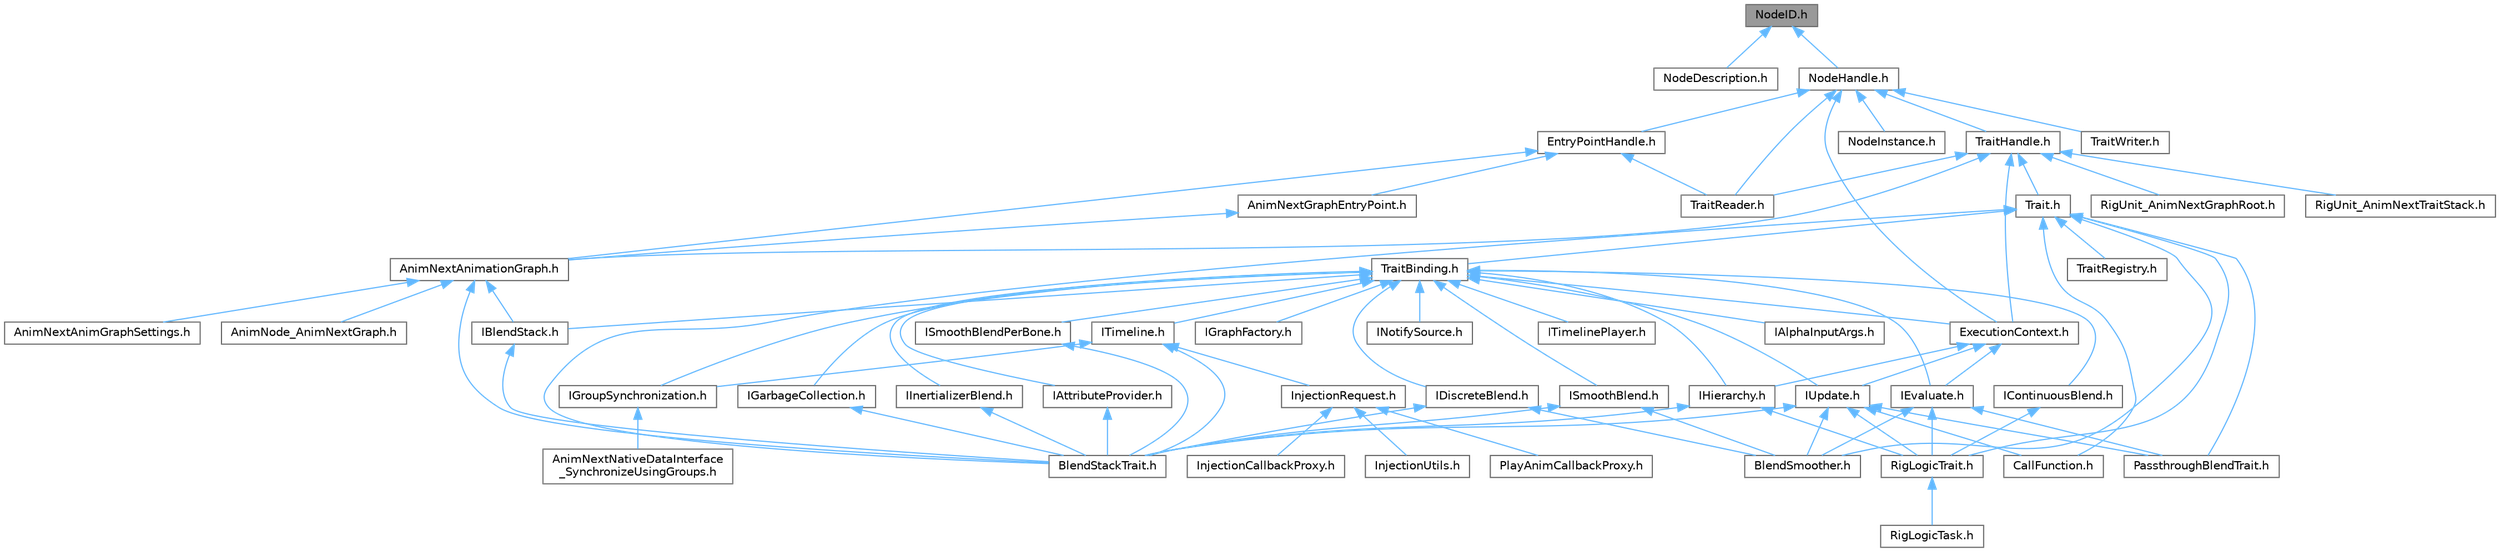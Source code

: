 digraph "NodeID.h"
{
 // INTERACTIVE_SVG=YES
 // LATEX_PDF_SIZE
  bgcolor="transparent";
  edge [fontname=Helvetica,fontsize=10,labelfontname=Helvetica,labelfontsize=10];
  node [fontname=Helvetica,fontsize=10,shape=box,height=0.2,width=0.4];
  Node1 [id="Node000001",label="NodeID.h",height=0.2,width=0.4,color="gray40", fillcolor="grey60", style="filled", fontcolor="black",tooltip=" "];
  Node1 -> Node2 [id="edge1_Node000001_Node000002",dir="back",color="steelblue1",style="solid",tooltip=" "];
  Node2 [id="Node000002",label="NodeDescription.h",height=0.2,width=0.4,color="grey40", fillcolor="white", style="filled",URL="$dd/df0/NodeDescription_8h.html",tooltip=" "];
  Node1 -> Node3 [id="edge2_Node000001_Node000003",dir="back",color="steelblue1",style="solid",tooltip=" "];
  Node3 [id="Node000003",label="NodeHandle.h",height=0.2,width=0.4,color="grey40", fillcolor="white", style="filled",URL="$d2/d9b/NodeHandle_8h.html",tooltip=" "];
  Node3 -> Node4 [id="edge3_Node000003_Node000004",dir="back",color="steelblue1",style="solid",tooltip=" "];
  Node4 [id="Node000004",label="EntryPointHandle.h",height=0.2,width=0.4,color="grey40", fillcolor="white", style="filled",URL="$d6/d62/EntryPointHandle_8h.html",tooltip=" "];
  Node4 -> Node5 [id="edge4_Node000004_Node000005",dir="back",color="steelblue1",style="solid",tooltip=" "];
  Node5 [id="Node000005",label="AnimNextAnimationGraph.h",height=0.2,width=0.4,color="grey40", fillcolor="white", style="filled",URL="$d4/dc3/AnimNextAnimationGraph_8h.html",tooltip=" "];
  Node5 -> Node6 [id="edge5_Node000005_Node000006",dir="back",color="steelblue1",style="solid",tooltip=" "];
  Node6 [id="Node000006",label="AnimNextAnimGraphSettings.h",height=0.2,width=0.4,color="grey40", fillcolor="white", style="filled",URL="$d9/da8/AnimNextAnimGraphSettings_8h.html",tooltip=" "];
  Node5 -> Node7 [id="edge6_Node000005_Node000007",dir="back",color="steelblue1",style="solid",tooltip=" "];
  Node7 [id="Node000007",label="AnimNode_AnimNextGraph.h",height=0.2,width=0.4,color="grey40", fillcolor="white", style="filled",URL="$d5/d20/AnimNode__AnimNextGraph_8h.html",tooltip=" "];
  Node5 -> Node8 [id="edge7_Node000005_Node000008",dir="back",color="steelblue1",style="solid",tooltip=" "];
  Node8 [id="Node000008",label="BlendStackTrait.h",height=0.2,width=0.4,color="grey40", fillcolor="white", style="filled",URL="$dd/dc9/BlendStackTrait_8h.html",tooltip=" "];
  Node5 -> Node9 [id="edge8_Node000005_Node000009",dir="back",color="steelblue1",style="solid",tooltip=" "];
  Node9 [id="Node000009",label="IBlendStack.h",height=0.2,width=0.4,color="grey40", fillcolor="white", style="filled",URL="$df/d73/IBlendStack_8h.html",tooltip=" "];
  Node9 -> Node8 [id="edge9_Node000009_Node000008",dir="back",color="steelblue1",style="solid",tooltip=" "];
  Node4 -> Node10 [id="edge10_Node000004_Node000010",dir="back",color="steelblue1",style="solid",tooltip=" "];
  Node10 [id="Node000010",label="AnimNextGraphEntryPoint.h",height=0.2,width=0.4,color="grey40", fillcolor="white", style="filled",URL="$db/d5b/AnimNextGraphEntryPoint_8h.html",tooltip=" "];
  Node10 -> Node5 [id="edge11_Node000010_Node000005",dir="back",color="steelblue1",style="solid",tooltip=" "];
  Node4 -> Node11 [id="edge12_Node000004_Node000011",dir="back",color="steelblue1",style="solid",tooltip=" "];
  Node11 [id="Node000011",label="TraitReader.h",height=0.2,width=0.4,color="grey40", fillcolor="white", style="filled",URL="$d9/d0d/TraitReader_8h.html",tooltip=" "];
  Node3 -> Node12 [id="edge13_Node000003_Node000012",dir="back",color="steelblue1",style="solid",tooltip=" "];
  Node12 [id="Node000012",label="ExecutionContext.h",height=0.2,width=0.4,color="grey40", fillcolor="white", style="filled",URL="$d2/da1/ExecutionContext_8h.html",tooltip=" "];
  Node12 -> Node13 [id="edge14_Node000012_Node000013",dir="back",color="steelblue1",style="solid",tooltip=" "];
  Node13 [id="Node000013",label="IEvaluate.h",height=0.2,width=0.4,color="grey40", fillcolor="white", style="filled",URL="$d8/d35/IEvaluate_8h.html",tooltip=" "];
  Node13 -> Node14 [id="edge15_Node000013_Node000014",dir="back",color="steelblue1",style="solid",tooltip=" "];
  Node14 [id="Node000014",label="BlendSmoother.h",height=0.2,width=0.4,color="grey40", fillcolor="white", style="filled",URL="$d8/d3e/BlendSmoother_8h.html",tooltip=" "];
  Node13 -> Node15 [id="edge16_Node000013_Node000015",dir="back",color="steelblue1",style="solid",tooltip=" "];
  Node15 [id="Node000015",label="PassthroughBlendTrait.h",height=0.2,width=0.4,color="grey40", fillcolor="white", style="filled",URL="$d7/d0b/PassthroughBlendTrait_8h.html",tooltip=" "];
  Node13 -> Node16 [id="edge17_Node000013_Node000016",dir="back",color="steelblue1",style="solid",tooltip=" "];
  Node16 [id="Node000016",label="RigLogicTrait.h",height=0.2,width=0.4,color="grey40", fillcolor="white", style="filled",URL="$d7/dfd/RigLogicTrait_8h.html",tooltip=" "];
  Node16 -> Node17 [id="edge18_Node000016_Node000017",dir="back",color="steelblue1",style="solid",tooltip=" "];
  Node17 [id="Node000017",label="RigLogicTask.h",height=0.2,width=0.4,color="grey40", fillcolor="white", style="filled",URL="$dd/de7/RigLogicTask_8h.html",tooltip=" "];
  Node12 -> Node18 [id="edge19_Node000012_Node000018",dir="back",color="steelblue1",style="solid",tooltip=" "];
  Node18 [id="Node000018",label="IHierarchy.h",height=0.2,width=0.4,color="grey40", fillcolor="white", style="filled",URL="$d6/d76/IHierarchy_8h.html",tooltip=" "];
  Node18 -> Node8 [id="edge20_Node000018_Node000008",dir="back",color="steelblue1",style="solid",tooltip=" "];
  Node18 -> Node16 [id="edge21_Node000018_Node000016",dir="back",color="steelblue1",style="solid",tooltip=" "];
  Node12 -> Node19 [id="edge22_Node000012_Node000019",dir="back",color="steelblue1",style="solid",tooltip=" "];
  Node19 [id="Node000019",label="IUpdate.h",height=0.2,width=0.4,color="grey40", fillcolor="white", style="filled",URL="$d9/d18/IUpdate_8h.html",tooltip=" "];
  Node19 -> Node14 [id="edge23_Node000019_Node000014",dir="back",color="steelblue1",style="solid",tooltip=" "];
  Node19 -> Node8 [id="edge24_Node000019_Node000008",dir="back",color="steelblue1",style="solid",tooltip=" "];
  Node19 -> Node20 [id="edge25_Node000019_Node000020",dir="back",color="steelblue1",style="solid",tooltip=" "];
  Node20 [id="Node000020",label="CallFunction.h",height=0.2,width=0.4,color="grey40", fillcolor="white", style="filled",URL="$d0/dcd/CallFunction_8h.html",tooltip=" "];
  Node19 -> Node15 [id="edge26_Node000019_Node000015",dir="back",color="steelblue1",style="solid",tooltip=" "];
  Node19 -> Node16 [id="edge27_Node000019_Node000016",dir="back",color="steelblue1",style="solid",tooltip=" "];
  Node3 -> Node21 [id="edge28_Node000003_Node000021",dir="back",color="steelblue1",style="solid",tooltip=" "];
  Node21 [id="Node000021",label="NodeInstance.h",height=0.2,width=0.4,color="grey40", fillcolor="white", style="filled",URL="$d2/d74/NodeInstance_8h.html",tooltip=" "];
  Node3 -> Node22 [id="edge29_Node000003_Node000022",dir="back",color="steelblue1",style="solid",tooltip=" "];
  Node22 [id="Node000022",label="TraitHandle.h",height=0.2,width=0.4,color="grey40", fillcolor="white", style="filled",URL="$d9/de7/TraitHandle_8h.html",tooltip=" "];
  Node22 -> Node5 [id="edge30_Node000022_Node000005",dir="back",color="steelblue1",style="solid",tooltip=" "];
  Node22 -> Node12 [id="edge31_Node000022_Node000012",dir="back",color="steelblue1",style="solid",tooltip=" "];
  Node22 -> Node23 [id="edge32_Node000022_Node000023",dir="back",color="steelblue1",style="solid",tooltip=" "];
  Node23 [id="Node000023",label="RigUnit_AnimNextGraphRoot.h",height=0.2,width=0.4,color="grey40", fillcolor="white", style="filled",URL="$db/db2/RigUnit__AnimNextGraphRoot_8h.html",tooltip=" "];
  Node22 -> Node24 [id="edge33_Node000022_Node000024",dir="back",color="steelblue1",style="solid",tooltip=" "];
  Node24 [id="Node000024",label="RigUnit_AnimNextTraitStack.h",height=0.2,width=0.4,color="grey40", fillcolor="white", style="filled",URL="$d0/d14/RigUnit__AnimNextTraitStack_8h.html",tooltip=" "];
  Node22 -> Node25 [id="edge34_Node000022_Node000025",dir="back",color="steelblue1",style="solid",tooltip=" "];
  Node25 [id="Node000025",label="Trait.h",height=0.2,width=0.4,color="grey40", fillcolor="white", style="filled",URL="$db/d1e/Trait_8h.html",tooltip=" "];
  Node25 -> Node14 [id="edge35_Node000025_Node000014",dir="back",color="steelblue1",style="solid",tooltip=" "];
  Node25 -> Node8 [id="edge36_Node000025_Node000008",dir="back",color="steelblue1",style="solid",tooltip=" "];
  Node25 -> Node20 [id="edge37_Node000025_Node000020",dir="back",color="steelblue1",style="solid",tooltip=" "];
  Node25 -> Node15 [id="edge38_Node000025_Node000015",dir="back",color="steelblue1",style="solid",tooltip=" "];
  Node25 -> Node16 [id="edge39_Node000025_Node000016",dir="back",color="steelblue1",style="solid",tooltip=" "];
  Node25 -> Node26 [id="edge40_Node000025_Node000026",dir="back",color="steelblue1",style="solid",tooltip=" "];
  Node26 [id="Node000026",label="TraitBinding.h",height=0.2,width=0.4,color="grey40", fillcolor="white", style="filled",URL="$d7/de2/TraitBinding_8h.html",tooltip=" "];
  Node26 -> Node12 [id="edge41_Node000026_Node000012",dir="back",color="steelblue1",style="solid",tooltip=" "];
  Node26 -> Node27 [id="edge42_Node000026_Node000027",dir="back",color="steelblue1",style="solid",tooltip=" "];
  Node27 [id="Node000027",label="IAlphaInputArgs.h",height=0.2,width=0.4,color="grey40", fillcolor="white", style="filled",URL="$d2/d7e/IAlphaInputArgs_8h.html",tooltip=" "];
  Node26 -> Node28 [id="edge43_Node000026_Node000028",dir="back",color="steelblue1",style="solid",tooltip=" "];
  Node28 [id="Node000028",label="IAttributeProvider.h",height=0.2,width=0.4,color="grey40", fillcolor="white", style="filled",URL="$dc/d22/IAttributeProvider_8h.html",tooltip=" "];
  Node28 -> Node8 [id="edge44_Node000028_Node000008",dir="back",color="steelblue1",style="solid",tooltip=" "];
  Node26 -> Node9 [id="edge45_Node000026_Node000009",dir="back",color="steelblue1",style="solid",tooltip=" "];
  Node26 -> Node29 [id="edge46_Node000026_Node000029",dir="back",color="steelblue1",style="solid",tooltip=" "];
  Node29 [id="Node000029",label="IContinuousBlend.h",height=0.2,width=0.4,color="grey40", fillcolor="white", style="filled",URL="$d6/d01/IContinuousBlend_8h.html",tooltip=" "];
  Node29 -> Node16 [id="edge47_Node000029_Node000016",dir="back",color="steelblue1",style="solid",tooltip=" "];
  Node26 -> Node30 [id="edge48_Node000026_Node000030",dir="back",color="steelblue1",style="solid",tooltip=" "];
  Node30 [id="Node000030",label="IDiscreteBlend.h",height=0.2,width=0.4,color="grey40", fillcolor="white", style="filled",URL="$d0/d07/IDiscreteBlend_8h.html",tooltip=" "];
  Node30 -> Node14 [id="edge49_Node000030_Node000014",dir="back",color="steelblue1",style="solid",tooltip=" "];
  Node30 -> Node8 [id="edge50_Node000030_Node000008",dir="back",color="steelblue1",style="solid",tooltip=" "];
  Node26 -> Node13 [id="edge51_Node000026_Node000013",dir="back",color="steelblue1",style="solid",tooltip=" "];
  Node26 -> Node31 [id="edge52_Node000026_Node000031",dir="back",color="steelblue1",style="solid",tooltip=" "];
  Node31 [id="Node000031",label="IGarbageCollection.h",height=0.2,width=0.4,color="grey40", fillcolor="white", style="filled",URL="$d9/d53/IGarbageCollection_8h.html",tooltip=" "];
  Node31 -> Node8 [id="edge53_Node000031_Node000008",dir="back",color="steelblue1",style="solid",tooltip=" "];
  Node26 -> Node32 [id="edge54_Node000026_Node000032",dir="back",color="steelblue1",style="solid",tooltip=" "];
  Node32 [id="Node000032",label="IGraphFactory.h",height=0.2,width=0.4,color="grey40", fillcolor="white", style="filled",URL="$d0/d51/IGraphFactory_8h.html",tooltip=" "];
  Node26 -> Node33 [id="edge55_Node000026_Node000033",dir="back",color="steelblue1",style="solid",tooltip=" "];
  Node33 [id="Node000033",label="IGroupSynchronization.h",height=0.2,width=0.4,color="grey40", fillcolor="white", style="filled",URL="$d0/dea/IGroupSynchronization_8h.html",tooltip=" "];
  Node33 -> Node34 [id="edge56_Node000033_Node000034",dir="back",color="steelblue1",style="solid",tooltip=" "];
  Node34 [id="Node000034",label="AnimNextNativeDataInterface\l_SynchronizeUsingGroups.h",height=0.2,width=0.4,color="grey40", fillcolor="white", style="filled",URL="$dd/d68/AnimNextNativeDataInterface__SynchronizeUsingGroups_8h.html",tooltip=" "];
  Node26 -> Node18 [id="edge57_Node000026_Node000018",dir="back",color="steelblue1",style="solid",tooltip=" "];
  Node26 -> Node35 [id="edge58_Node000026_Node000035",dir="back",color="steelblue1",style="solid",tooltip=" "];
  Node35 [id="Node000035",label="IInertializerBlend.h",height=0.2,width=0.4,color="grey40", fillcolor="white", style="filled",URL="$dc/d79/IInertializerBlend_8h.html",tooltip=" "];
  Node35 -> Node8 [id="edge59_Node000035_Node000008",dir="back",color="steelblue1",style="solid",tooltip=" "];
  Node26 -> Node36 [id="edge60_Node000026_Node000036",dir="back",color="steelblue1",style="solid",tooltip=" "];
  Node36 [id="Node000036",label="INotifySource.h",height=0.2,width=0.4,color="grey40", fillcolor="white", style="filled",URL="$d2/ddd/INotifySource_8h.html",tooltip=" "];
  Node26 -> Node37 [id="edge61_Node000026_Node000037",dir="back",color="steelblue1",style="solid",tooltip=" "];
  Node37 [id="Node000037",label="ISmoothBlend.h",height=0.2,width=0.4,color="grey40", fillcolor="white", style="filled",URL="$dd/d8f/ISmoothBlend_8h.html",tooltip=" "];
  Node37 -> Node14 [id="edge62_Node000037_Node000014",dir="back",color="steelblue1",style="solid",tooltip=" "];
  Node37 -> Node8 [id="edge63_Node000037_Node000008",dir="back",color="steelblue1",style="solid",tooltip=" "];
  Node26 -> Node38 [id="edge64_Node000026_Node000038",dir="back",color="steelblue1",style="solid",tooltip=" "];
  Node38 [id="Node000038",label="ISmoothBlendPerBone.h",height=0.2,width=0.4,color="grey40", fillcolor="white", style="filled",URL="$dc/dca/ISmoothBlendPerBone_8h.html",tooltip=" "];
  Node38 -> Node8 [id="edge65_Node000038_Node000008",dir="back",color="steelblue1",style="solid",tooltip=" "];
  Node26 -> Node39 [id="edge66_Node000026_Node000039",dir="back",color="steelblue1",style="solid",tooltip=" "];
  Node39 [id="Node000039",label="ITimeline.h",height=0.2,width=0.4,color="grey40", fillcolor="white", style="filled",URL="$d9/d1c/ITimeline_8h.html",tooltip=" "];
  Node39 -> Node8 [id="edge67_Node000039_Node000008",dir="back",color="steelblue1",style="solid",tooltip=" "];
  Node39 -> Node33 [id="edge68_Node000039_Node000033",dir="back",color="steelblue1",style="solid",tooltip=" "];
  Node39 -> Node40 [id="edge69_Node000039_Node000040",dir="back",color="steelblue1",style="solid",tooltip=" "];
  Node40 [id="Node000040",label="InjectionRequest.h",height=0.2,width=0.4,color="grey40", fillcolor="white", style="filled",URL="$df/d85/InjectionRequest_8h.html",tooltip=" "];
  Node40 -> Node41 [id="edge70_Node000040_Node000041",dir="back",color="steelblue1",style="solid",tooltip=" "];
  Node41 [id="Node000041",label="InjectionCallbackProxy.h",height=0.2,width=0.4,color="grey40", fillcolor="white", style="filled",URL="$d2/df7/InjectionCallbackProxy_8h.html",tooltip=" "];
  Node40 -> Node42 [id="edge71_Node000040_Node000042",dir="back",color="steelblue1",style="solid",tooltip=" "];
  Node42 [id="Node000042",label="InjectionUtils.h",height=0.2,width=0.4,color="grey40", fillcolor="white", style="filled",URL="$de/dca/InjectionUtils_8h.html",tooltip=" "];
  Node40 -> Node43 [id="edge72_Node000040_Node000043",dir="back",color="steelblue1",style="solid",tooltip=" "];
  Node43 [id="Node000043",label="PlayAnimCallbackProxy.h",height=0.2,width=0.4,color="grey40", fillcolor="white", style="filled",URL="$d9/dd0/PlayAnimCallbackProxy_8h.html",tooltip=" "];
  Node26 -> Node44 [id="edge73_Node000026_Node000044",dir="back",color="steelblue1",style="solid",tooltip=" "];
  Node44 [id="Node000044",label="ITimelinePlayer.h",height=0.2,width=0.4,color="grey40", fillcolor="white", style="filled",URL="$d5/dd9/ITimelinePlayer_8h.html",tooltip=" "];
  Node26 -> Node19 [id="edge74_Node000026_Node000019",dir="back",color="steelblue1",style="solid",tooltip=" "];
  Node25 -> Node45 [id="edge75_Node000025_Node000045",dir="back",color="steelblue1",style="solid",tooltip=" "];
  Node45 [id="Node000045",label="TraitRegistry.h",height=0.2,width=0.4,color="grey40", fillcolor="white", style="filled",URL="$d7/d82/TraitRegistry_8h.html",tooltip=" "];
  Node22 -> Node11 [id="edge76_Node000022_Node000011",dir="back",color="steelblue1",style="solid",tooltip=" "];
  Node3 -> Node11 [id="edge77_Node000003_Node000011",dir="back",color="steelblue1",style="solid",tooltip=" "];
  Node3 -> Node46 [id="edge78_Node000003_Node000046",dir="back",color="steelblue1",style="solid",tooltip=" "];
  Node46 [id="Node000046",label="TraitWriter.h",height=0.2,width=0.4,color="grey40", fillcolor="white", style="filled",URL="$d4/dec/TraitWriter_8h.html",tooltip=" "];
}
